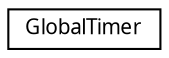 digraph "Graphical Class Hierarchy"
{
 // LATEX_PDF_SIZE
  edge [fontname="Arial.ttf",fontsize="10",labelfontname="Arial.ttf",labelfontsize="10"];
  node [fontname="Arial.ttf",fontsize="10",shape=record];
  rankdir="LR";
  Node0 [label="GlobalTimer",height=0.2,width=0.4,color="black", fillcolor="white", style="filled",URL="$class_global_timer.html",tooltip=" "];
}
